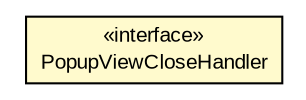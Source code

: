 #!/usr/local/bin/dot
#
# Class diagram 
# Generated by UMLGraph version R5_6-24-gf6e263 (http://www.umlgraph.org/)
#

digraph G {
	edge [fontname="arial",fontsize=10,labelfontname="arial",labelfontsize=10];
	node [fontname="arial",fontsize=10,shape=plaintext];
	nodesep=0.25;
	ranksep=0.5;
	rankdir=LR;
	// com.gwtplatform.mvp.client.PopupViewCloseHandler
	c390781 [label=<<table title="com.gwtplatform.mvp.client.PopupViewCloseHandler" border="0" cellborder="1" cellspacing="0" cellpadding="2" port="p" bgcolor="lemonChiffon" href="./PopupViewCloseHandler.html">
		<tr><td><table border="0" cellspacing="0" cellpadding="1">
<tr><td align="center" balign="center"> &#171;interface&#187; </td></tr>
<tr><td align="center" balign="center"> PopupViewCloseHandler </td></tr>
		</table></td></tr>
		</table>>, URL="./PopupViewCloseHandler.html", fontname="arial", fontcolor="black", fontsize=10.0];
}


